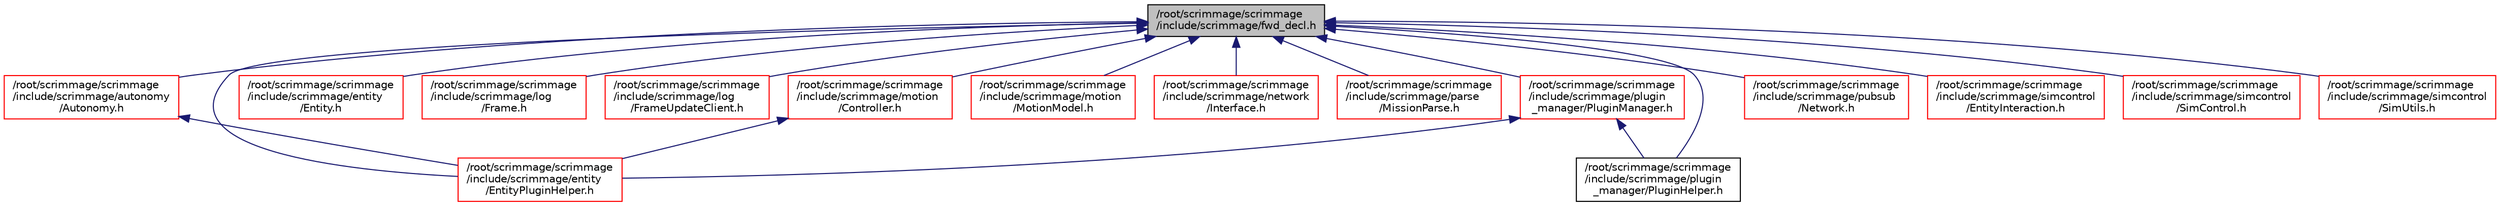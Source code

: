 digraph "/root/scrimmage/scrimmage/include/scrimmage/fwd_decl.h"
{
 // LATEX_PDF_SIZE
  edge [fontname="Helvetica",fontsize="10",labelfontname="Helvetica",labelfontsize="10"];
  node [fontname="Helvetica",fontsize="10",shape=record];
  Node1 [label="/root/scrimmage/scrimmage\l/include/scrimmage/fwd_decl.h",height=0.2,width=0.4,color="black", fillcolor="grey75", style="filled", fontcolor="black",tooltip="Brief file description."];
  Node1 -> Node2 [dir="back",color="midnightblue",fontsize="10",style="solid",fontname="Helvetica"];
  Node2 [label="/root/scrimmage/scrimmage\l/include/scrimmage/autonomy\l/Autonomy.h",height=0.2,width=0.4,color="red", fillcolor="white", style="filled",URL="$Autonomy_8h.html",tooltip="Brief file description."];
  Node2 -> Node4 [dir="back",color="midnightblue",fontsize="10",style="solid",fontname="Helvetica"];
  Node4 [label="/root/scrimmage/scrimmage\l/include/scrimmage/entity\l/EntityPluginHelper.h",height=0.2,width=0.4,color="red", fillcolor="white", style="filled",URL="$EntityPluginHelper_8h.html",tooltip="Brief file description."];
  Node1 -> Node91 [dir="back",color="midnightblue",fontsize="10",style="solid",fontname="Helvetica"];
  Node91 [label="/root/scrimmage/scrimmage\l/include/scrimmage/entity\l/Entity.h",height=0.2,width=0.4,color="red", fillcolor="white", style="filled",URL="$Entity_8h.html",tooltip="Brief file description."];
  Node1 -> Node4 [dir="back",color="midnightblue",fontsize="10",style="solid",fontname="Helvetica"];
  Node1 -> Node173 [dir="back",color="midnightblue",fontsize="10",style="solid",fontname="Helvetica"];
  Node173 [label="/root/scrimmage/scrimmage\l/include/scrimmage/log\l/Frame.h",height=0.2,width=0.4,color="red", fillcolor="white", style="filled",URL="$Frame_8h.html",tooltip="Brief file description."];
  Node1 -> Node177 [dir="back",color="midnightblue",fontsize="10",style="solid",fontname="Helvetica"];
  Node177 [label="/root/scrimmage/scrimmage\l/include/scrimmage/log\l/FrameUpdateClient.h",height=0.2,width=0.4,color="red", fillcolor="white", style="filled",URL="$FrameUpdateClient_8h.html",tooltip="Brief file description."];
  Node1 -> Node179 [dir="back",color="midnightblue",fontsize="10",style="solid",fontname="Helvetica"];
  Node179 [label="/root/scrimmage/scrimmage\l/include/scrimmage/motion\l/Controller.h",height=0.2,width=0.4,color="red", fillcolor="white", style="filled",URL="$Controller_8h.html",tooltip="Brief file description."];
  Node179 -> Node4 [dir="back",color="midnightblue",fontsize="10",style="solid",fontname="Helvetica"];
  Node1 -> Node232 [dir="back",color="midnightblue",fontsize="10",style="solid",fontname="Helvetica"];
  Node232 [label="/root/scrimmage/scrimmage\l/include/scrimmage/motion\l/MotionModel.h",height=0.2,width=0.4,color="red", fillcolor="white", style="filled",URL="$MotionModel_8h.html",tooltip="Brief file description."];
  Node1 -> Node243 [dir="back",color="midnightblue",fontsize="10",style="solid",fontname="Helvetica"];
  Node243 [label="/root/scrimmage/scrimmage\l/include/scrimmage/network\l/Interface.h",height=0.2,width=0.4,color="red", fillcolor="white", style="filled",URL="$Interface_8h.html",tooltip="Brief file description."];
  Node1 -> Node247 [dir="back",color="midnightblue",fontsize="10",style="solid",fontname="Helvetica"];
  Node247 [label="/root/scrimmage/scrimmage\l/include/scrimmage/parse\l/MissionParse.h",height=0.2,width=0.4,color="red", fillcolor="white", style="filled",URL="$MissionParse_8h.html",tooltip="Brief file description."];
  Node1 -> Node250 [dir="back",color="midnightblue",fontsize="10",style="solid",fontname="Helvetica"];
  Node250 [label="/root/scrimmage/scrimmage\l/include/scrimmage/plugin\l_manager/PluginHelper.h",height=0.2,width=0.4,color="black", fillcolor="white", style="filled",URL="$PluginHelper_8h.html",tooltip="Brief file description."];
  Node1 -> Node251 [dir="back",color="midnightblue",fontsize="10",style="solid",fontname="Helvetica"];
  Node251 [label="/root/scrimmage/scrimmage\l/include/scrimmage/plugin\l_manager/PluginManager.h",height=0.2,width=0.4,color="red", fillcolor="white", style="filled",URL="$PluginManager_8h.html",tooltip="Brief file description."];
  Node251 -> Node4 [dir="back",color="midnightblue",fontsize="10",style="solid",fontname="Helvetica"];
  Node251 -> Node250 [dir="back",color="midnightblue",fontsize="10",style="solid",fontname="Helvetica"];
  Node1 -> Node253 [dir="back",color="midnightblue",fontsize="10",style="solid",fontname="Helvetica"];
  Node253 [label="/root/scrimmage/scrimmage\l/include/scrimmage/pubsub\l/Network.h",height=0.2,width=0.4,color="red", fillcolor="white", style="filled",URL="$Network_8h.html",tooltip="Brief file description."];
  Node1 -> Node257 [dir="back",color="midnightblue",fontsize="10",style="solid",fontname="Helvetica"];
  Node257 [label="/root/scrimmage/scrimmage\l/include/scrimmage/simcontrol\l/EntityInteraction.h",height=0.2,width=0.4,color="red", fillcolor="white", style="filled",URL="$EntityInteraction_8h.html",tooltip="Brief file description."];
  Node1 -> Node264 [dir="back",color="midnightblue",fontsize="10",style="solid",fontname="Helvetica"];
  Node264 [label="/root/scrimmage/scrimmage\l/include/scrimmage/simcontrol\l/SimControl.h",height=0.2,width=0.4,color="red", fillcolor="white", style="filled",URL="$SimControl_8h.html",tooltip="Brief file description."];
  Node1 -> Node265 [dir="back",color="midnightblue",fontsize="10",style="solid",fontname="Helvetica"];
  Node265 [label="/root/scrimmage/scrimmage\l/include/scrimmage/simcontrol\l/SimUtils.h",height=0.2,width=0.4,color="red", fillcolor="white", style="filled",URL="$SimUtils_8h.html",tooltip="Brief file description."];
}
